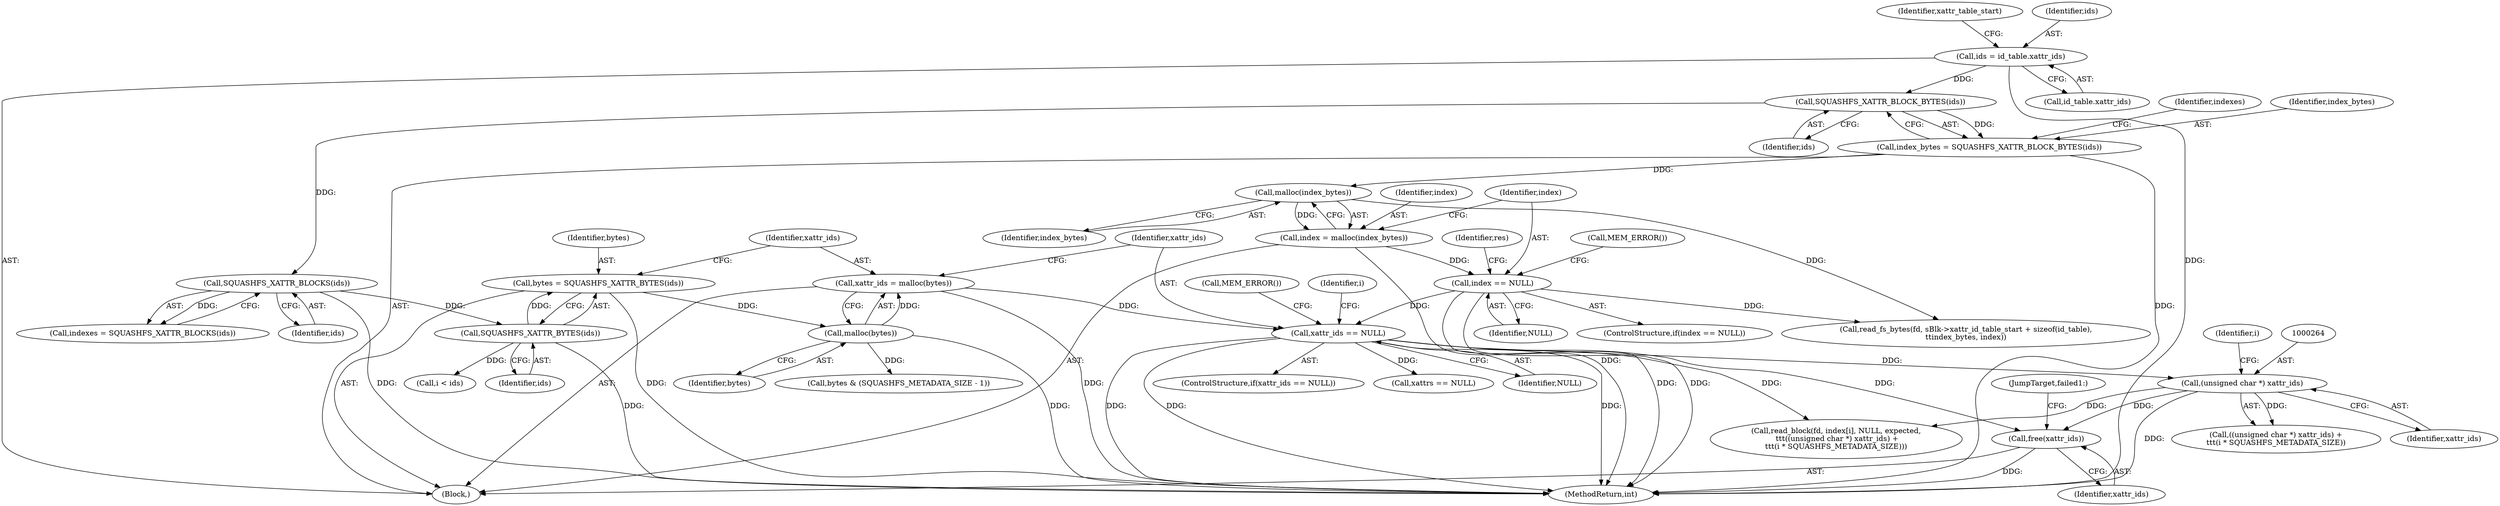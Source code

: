 digraph "1_squashfs-tools_f95864afe8833fe3ad782d714b41378e860977b1@API" {
"1000392" [label="(Call,free(xattr_ids))"];
"1000263" [label="(Call,(unsigned char *) xattr_ids)"];
"1000223" [label="(Call,xattr_ids == NULL)"];
"1000218" [label="(Call,xattr_ids = malloc(bytes))"];
"1000220" [label="(Call,malloc(bytes))"];
"1000214" [label="(Call,bytes = SQUASHFS_XATTR_BYTES(ids))"];
"1000216" [label="(Call,SQUASHFS_XATTR_BYTES(ids))"];
"1000183" [label="(Call,SQUASHFS_XATTR_BLOCKS(ids))"];
"1000179" [label="(Call,SQUASHFS_XATTR_BLOCK_BYTES(ids))"];
"1000167" [label="(Call,ids = id_table.xattr_ids)"];
"1000190" [label="(Call,index == NULL)"];
"1000185" [label="(Call,index = malloc(index_bytes))"];
"1000187" [label="(Call,malloc(index_bytes))"];
"1000177" [label="(Call,index_bytes = SQUASHFS_XATTR_BLOCK_BYTES(ids))"];
"1000263" [label="(Call,(unsigned char *) xattr_ids)"];
"1000214" [label="(Call,bytes = SQUASHFS_XATTR_BYTES(ids))"];
"1000167" [label="(Call,ids = id_table.xattr_ids)"];
"1000178" [label="(Identifier,index_bytes)"];
"1000182" [label="(Identifier,indexes)"];
"1000392" [label="(Call,free(xattr_ids))"];
"1000223" [label="(Call,xattr_ids == NULL)"];
"1000216" [label="(Call,SQUASHFS_XATTR_BYTES(ids))"];
"1000374" [label="(Call,i < ids)"];
"1000195" [label="(Identifier,res)"];
"1000181" [label="(Call,indexes = SQUASHFS_XATTR_BLOCKS(ids))"];
"1000173" [label="(Identifier,xattr_table_start)"];
"1000186" [label="(Identifier,index)"];
"1000219" [label="(Identifier,xattr_ids)"];
"1000196" [label="(Call,read_fs_bytes(fd, sBlk->xattr_id_table_start + sizeof(id_table),\n\t\tindex_bytes, index))"];
"1000393" [label="(Identifier,xattr_ids)"];
"1000226" [label="(Call,MEM_ERROR())"];
"1000192" [label="(Identifier,NULL)"];
"1000177" [label="(Call,index_bytes = SQUASHFS_XATTR_BLOCK_BYTES(ids))"];
"1000188" [label="(Identifier,index_bytes)"];
"1000180" [label="(Identifier,ids)"];
"1000225" [label="(Identifier,NULL)"];
"1000267" [label="(Identifier,i)"];
"1000189" [label="(ControlStructure,if(index == NULL))"];
"1000222" [label="(ControlStructure,if(xattr_ids == NULL))"];
"1000184" [label="(Identifier,ids)"];
"1000193" [label="(Call,MEM_ERROR())"];
"1000399" [label="(MethodReturn,int)"];
"1000113" [label="(Block,)"];
"1000221" [label="(Identifier,bytes)"];
"1000220" [label="(Call,malloc(bytes))"];
"1000217" [label="(Identifier,ids)"];
"1000191" [label="(Identifier,index)"];
"1000187" [label="(Call,malloc(index_bytes))"];
"1000262" [label="(Call,((unsigned char *) xattr_ids) +\n\t\t\t(i * SQUASHFS_METADATA_SIZE))"];
"1000218" [label="(Call,xattr_ids = malloc(bytes))"];
"1000255" [label="(Call,read_block(fd, index[i], NULL, expected,\n \t\t\t((unsigned char *) xattr_ids) +\n\t\t\t(i * SQUASHFS_METADATA_SIZE)))"];
"1000215" [label="(Identifier,bytes)"];
"1000247" [label="(Call,bytes & (SQUASHFS_METADATA_SIZE - 1))"];
"1000168" [label="(Identifier,ids)"];
"1000185" [label="(Call,index = malloc(index_bytes))"];
"1000229" [label="(Identifier,i)"];
"1000318" [label="(Call,xattrs == NULL)"];
"1000190" [label="(Call,index == NULL)"];
"1000179" [label="(Call,SQUASHFS_XATTR_BLOCK_BYTES(ids))"];
"1000394" [label="(JumpTarget,failed1:)"];
"1000169" [label="(Call,id_table.xattr_ids)"];
"1000265" [label="(Identifier,xattr_ids)"];
"1000224" [label="(Identifier,xattr_ids)"];
"1000183" [label="(Call,SQUASHFS_XATTR_BLOCKS(ids))"];
"1000392" -> "1000113"  [label="AST: "];
"1000392" -> "1000393"  [label="CFG: "];
"1000393" -> "1000392"  [label="AST: "];
"1000394" -> "1000392"  [label="CFG: "];
"1000392" -> "1000399"  [label="DDG: "];
"1000263" -> "1000392"  [label="DDG: "];
"1000223" -> "1000392"  [label="DDG: "];
"1000263" -> "1000262"  [label="AST: "];
"1000263" -> "1000265"  [label="CFG: "];
"1000264" -> "1000263"  [label="AST: "];
"1000265" -> "1000263"  [label="AST: "];
"1000267" -> "1000263"  [label="CFG: "];
"1000263" -> "1000399"  [label="DDG: "];
"1000263" -> "1000255"  [label="DDG: "];
"1000263" -> "1000262"  [label="DDG: "];
"1000223" -> "1000263"  [label="DDG: "];
"1000223" -> "1000222"  [label="AST: "];
"1000223" -> "1000225"  [label="CFG: "];
"1000224" -> "1000223"  [label="AST: "];
"1000225" -> "1000223"  [label="AST: "];
"1000226" -> "1000223"  [label="CFG: "];
"1000229" -> "1000223"  [label="CFG: "];
"1000223" -> "1000399"  [label="DDG: "];
"1000223" -> "1000399"  [label="DDG: "];
"1000223" -> "1000399"  [label="DDG: "];
"1000218" -> "1000223"  [label="DDG: "];
"1000190" -> "1000223"  [label="DDG: "];
"1000223" -> "1000255"  [label="DDG: "];
"1000223" -> "1000318"  [label="DDG: "];
"1000218" -> "1000113"  [label="AST: "];
"1000218" -> "1000220"  [label="CFG: "];
"1000219" -> "1000218"  [label="AST: "];
"1000220" -> "1000218"  [label="AST: "];
"1000224" -> "1000218"  [label="CFG: "];
"1000218" -> "1000399"  [label="DDG: "];
"1000220" -> "1000218"  [label="DDG: "];
"1000220" -> "1000221"  [label="CFG: "];
"1000221" -> "1000220"  [label="AST: "];
"1000220" -> "1000399"  [label="DDG: "];
"1000214" -> "1000220"  [label="DDG: "];
"1000220" -> "1000247"  [label="DDG: "];
"1000214" -> "1000113"  [label="AST: "];
"1000214" -> "1000216"  [label="CFG: "];
"1000215" -> "1000214"  [label="AST: "];
"1000216" -> "1000214"  [label="AST: "];
"1000219" -> "1000214"  [label="CFG: "];
"1000214" -> "1000399"  [label="DDG: "];
"1000216" -> "1000214"  [label="DDG: "];
"1000216" -> "1000217"  [label="CFG: "];
"1000217" -> "1000216"  [label="AST: "];
"1000216" -> "1000399"  [label="DDG: "];
"1000183" -> "1000216"  [label="DDG: "];
"1000216" -> "1000374"  [label="DDG: "];
"1000183" -> "1000181"  [label="AST: "];
"1000183" -> "1000184"  [label="CFG: "];
"1000184" -> "1000183"  [label="AST: "];
"1000181" -> "1000183"  [label="CFG: "];
"1000183" -> "1000399"  [label="DDG: "];
"1000183" -> "1000181"  [label="DDG: "];
"1000179" -> "1000183"  [label="DDG: "];
"1000179" -> "1000177"  [label="AST: "];
"1000179" -> "1000180"  [label="CFG: "];
"1000180" -> "1000179"  [label="AST: "];
"1000177" -> "1000179"  [label="CFG: "];
"1000179" -> "1000177"  [label="DDG: "];
"1000167" -> "1000179"  [label="DDG: "];
"1000167" -> "1000113"  [label="AST: "];
"1000167" -> "1000169"  [label="CFG: "];
"1000168" -> "1000167"  [label="AST: "];
"1000169" -> "1000167"  [label="AST: "];
"1000173" -> "1000167"  [label="CFG: "];
"1000167" -> "1000399"  [label="DDG: "];
"1000190" -> "1000189"  [label="AST: "];
"1000190" -> "1000192"  [label="CFG: "];
"1000191" -> "1000190"  [label="AST: "];
"1000192" -> "1000190"  [label="AST: "];
"1000193" -> "1000190"  [label="CFG: "];
"1000195" -> "1000190"  [label="CFG: "];
"1000190" -> "1000399"  [label="DDG: "];
"1000190" -> "1000399"  [label="DDG: "];
"1000185" -> "1000190"  [label="DDG: "];
"1000190" -> "1000196"  [label="DDG: "];
"1000185" -> "1000113"  [label="AST: "];
"1000185" -> "1000187"  [label="CFG: "];
"1000186" -> "1000185"  [label="AST: "];
"1000187" -> "1000185"  [label="AST: "];
"1000191" -> "1000185"  [label="CFG: "];
"1000185" -> "1000399"  [label="DDG: "];
"1000187" -> "1000185"  [label="DDG: "];
"1000187" -> "1000188"  [label="CFG: "];
"1000188" -> "1000187"  [label="AST: "];
"1000177" -> "1000187"  [label="DDG: "];
"1000187" -> "1000196"  [label="DDG: "];
"1000177" -> "1000113"  [label="AST: "];
"1000178" -> "1000177"  [label="AST: "];
"1000182" -> "1000177"  [label="CFG: "];
"1000177" -> "1000399"  [label="DDG: "];
}
